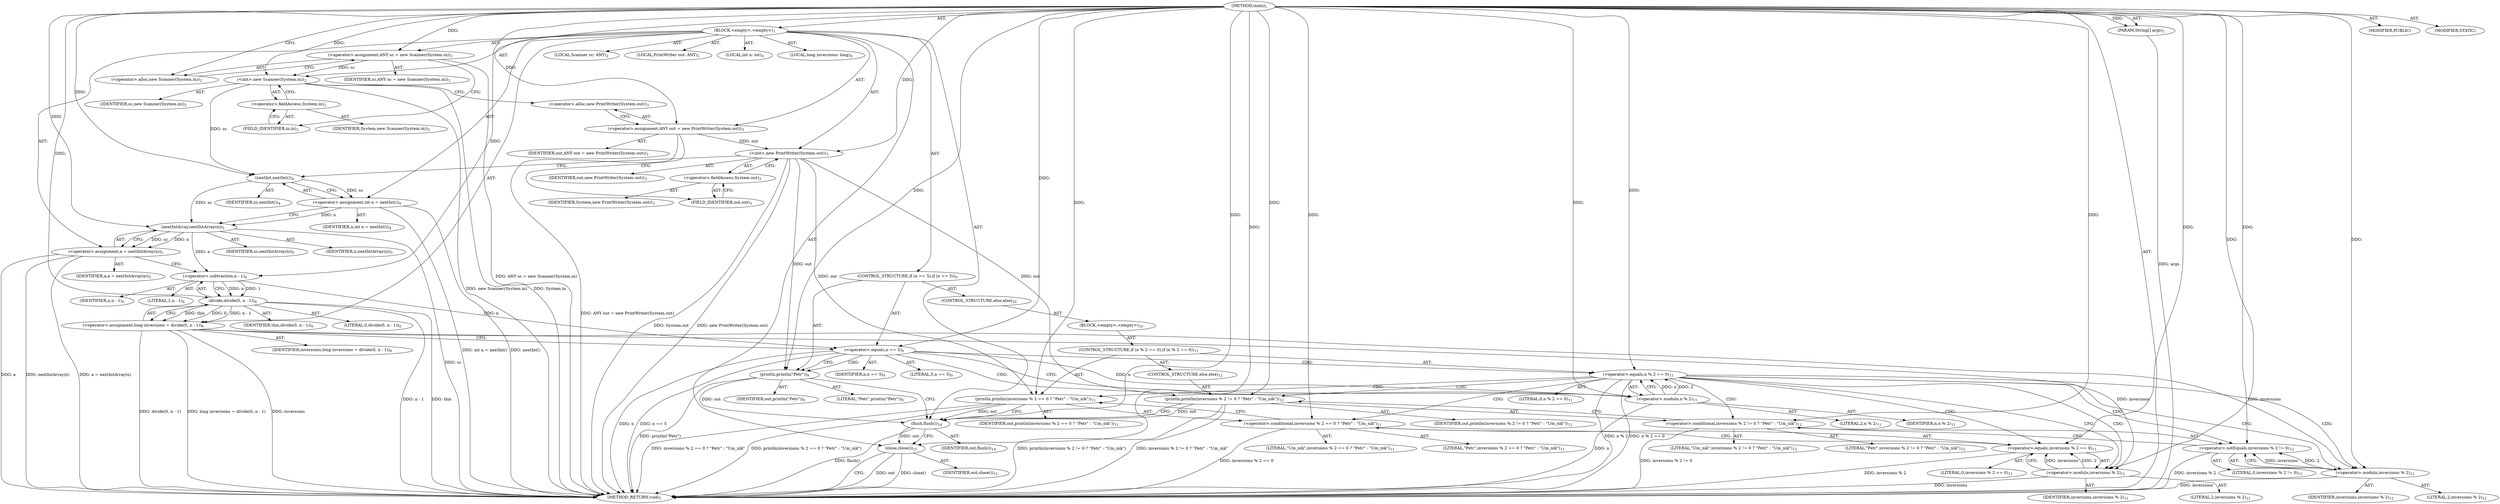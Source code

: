 digraph "main" {  
"21" [label = <(METHOD,main)<SUB>1</SUB>> ]
"22" [label = <(PARAM,String[] args)<SUB>1</SUB>> ]
"23" [label = <(BLOCK,&lt;empty&gt;,&lt;empty&gt;)<SUB>1</SUB>> ]
"4" [label = <(LOCAL,Scanner sc: ANY)<SUB>2</SUB>> ]
"24" [label = <(&lt;operator&gt;.assignment,ANY sc = new Scanner(System.in))<SUB>2</SUB>> ]
"25" [label = <(IDENTIFIER,sc,ANY sc = new Scanner(System.in))<SUB>2</SUB>> ]
"26" [label = <(&lt;operator&gt;.alloc,new Scanner(System.in))<SUB>2</SUB>> ]
"27" [label = <(&lt;init&gt;,new Scanner(System.in))<SUB>2</SUB>> ]
"3" [label = <(IDENTIFIER,sc,new Scanner(System.in))<SUB>2</SUB>> ]
"28" [label = <(&lt;operator&gt;.fieldAccess,System.in)<SUB>2</SUB>> ]
"29" [label = <(IDENTIFIER,System,new Scanner(System.in))<SUB>2</SUB>> ]
"30" [label = <(FIELD_IDENTIFIER,in,in)<SUB>2</SUB>> ]
"6" [label = <(LOCAL,PrintWriter out: ANY)<SUB>3</SUB>> ]
"31" [label = <(&lt;operator&gt;.assignment,ANY out = new PrintWriter(System.out))<SUB>3</SUB>> ]
"32" [label = <(IDENTIFIER,out,ANY out = new PrintWriter(System.out))<SUB>3</SUB>> ]
"33" [label = <(&lt;operator&gt;.alloc,new PrintWriter(System.out))<SUB>3</SUB>> ]
"34" [label = <(&lt;init&gt;,new PrintWriter(System.out))<SUB>3</SUB>> ]
"5" [label = <(IDENTIFIER,out,new PrintWriter(System.out))<SUB>3</SUB>> ]
"35" [label = <(&lt;operator&gt;.fieldAccess,System.out)<SUB>3</SUB>> ]
"36" [label = <(IDENTIFIER,System,new PrintWriter(System.out))<SUB>3</SUB>> ]
"37" [label = <(FIELD_IDENTIFIER,out,out)<SUB>3</SUB>> ]
"38" [label = <(LOCAL,int n: int)<SUB>4</SUB>> ]
"39" [label = <(&lt;operator&gt;.assignment,int n = nextInt())<SUB>4</SUB>> ]
"40" [label = <(IDENTIFIER,n,int n = nextInt())<SUB>4</SUB>> ]
"41" [label = <(nextInt,nextInt())<SUB>4</SUB>> ]
"42" [label = <(IDENTIFIER,sc,nextInt())<SUB>4</SUB>> ]
"43" [label = <(&lt;operator&gt;.assignment,a = nextIntArray(n))<SUB>5</SUB>> ]
"44" [label = <(IDENTIFIER,a,a = nextIntArray(n))<SUB>5</SUB>> ]
"45" [label = <(nextIntArray,nextIntArray(n))<SUB>5</SUB>> ]
"46" [label = <(IDENTIFIER,sc,nextIntArray(n))<SUB>5</SUB>> ]
"47" [label = <(IDENTIFIER,n,nextIntArray(n))<SUB>5</SUB>> ]
"48" [label = <(LOCAL,long inversions: long)<SUB>6</SUB>> ]
"49" [label = <(&lt;operator&gt;.assignment,long inversions = divide(0, n - 1))<SUB>6</SUB>> ]
"50" [label = <(IDENTIFIER,inversions,long inversions = divide(0, n - 1))<SUB>6</SUB>> ]
"51" [label = <(divide,divide(0, n - 1))<SUB>6</SUB>> ]
"52" [label = <(IDENTIFIER,this,divide(0, n - 1))<SUB>6</SUB>> ]
"53" [label = <(LITERAL,0,divide(0, n - 1))<SUB>6</SUB>> ]
"54" [label = <(&lt;operator&gt;.subtraction,n - 1)<SUB>6</SUB>> ]
"55" [label = <(IDENTIFIER,n,n - 1)<SUB>6</SUB>> ]
"56" [label = <(LITERAL,1,n - 1)<SUB>6</SUB>> ]
"57" [label = <(CONTROL_STRUCTURE,if (n == 5),if (n == 5))<SUB>9</SUB>> ]
"58" [label = <(&lt;operator&gt;.equals,n == 5)<SUB>9</SUB>> ]
"59" [label = <(IDENTIFIER,n,n == 5)<SUB>9</SUB>> ]
"60" [label = <(LITERAL,5,n == 5)<SUB>9</SUB>> ]
"61" [label = <(println,println(&quot;Petr&quot;))<SUB>9</SUB>> ]
"62" [label = <(IDENTIFIER,out,println(&quot;Petr&quot;))<SUB>9</SUB>> ]
"63" [label = <(LITERAL,&quot;Petr&quot;,println(&quot;Petr&quot;))<SUB>9</SUB>> ]
"64" [label = <(CONTROL_STRUCTURE,else,else)<SUB>10</SUB>> ]
"65" [label = <(BLOCK,&lt;empty&gt;,&lt;empty&gt;)<SUB>10</SUB>> ]
"66" [label = <(CONTROL_STRUCTURE,if (n % 2 == 0),if (n % 2 == 0))<SUB>11</SUB>> ]
"67" [label = <(&lt;operator&gt;.equals,n % 2 == 0)<SUB>11</SUB>> ]
"68" [label = <(&lt;operator&gt;.modulo,n % 2)<SUB>11</SUB>> ]
"69" [label = <(IDENTIFIER,n,n % 2)<SUB>11</SUB>> ]
"70" [label = <(LITERAL,2,n % 2)<SUB>11</SUB>> ]
"71" [label = <(LITERAL,0,n % 2 == 0)<SUB>11</SUB>> ]
"72" [label = <(println,println(inversions % 2 == 0 ? &quot;Petr&quot; : &quot;Um_nik&quot;))<SUB>11</SUB>> ]
"73" [label = <(IDENTIFIER,out,println(inversions % 2 == 0 ? &quot;Petr&quot; : &quot;Um_nik&quot;))<SUB>11</SUB>> ]
"74" [label = <(&lt;operator&gt;.conditional,inversions % 2 == 0 ? &quot;Petr&quot; : &quot;Um_nik&quot;)<SUB>11</SUB>> ]
"75" [label = <(&lt;operator&gt;.equals,inversions % 2 == 0)<SUB>11</SUB>> ]
"76" [label = <(&lt;operator&gt;.modulo,inversions % 2)<SUB>11</SUB>> ]
"77" [label = <(IDENTIFIER,inversions,inversions % 2)<SUB>11</SUB>> ]
"78" [label = <(LITERAL,2,inversions % 2)<SUB>11</SUB>> ]
"79" [label = <(LITERAL,0,inversions % 2 == 0)<SUB>11</SUB>> ]
"80" [label = <(LITERAL,&quot;Petr&quot;,inversions % 2 == 0 ? &quot;Petr&quot; : &quot;Um_nik&quot;)<SUB>11</SUB>> ]
"81" [label = <(LITERAL,&quot;Um_nik&quot;,inversions % 2 == 0 ? &quot;Petr&quot; : &quot;Um_nik&quot;)<SUB>11</SUB>> ]
"82" [label = <(CONTROL_STRUCTURE,else,else)<SUB>12</SUB>> ]
"83" [label = <(println,println(inversions % 2 != 0 ? &quot;Petr&quot; : &quot;Um_nik&quot;))<SUB>12</SUB>> ]
"84" [label = <(IDENTIFIER,out,println(inversions % 2 != 0 ? &quot;Petr&quot; : &quot;Um_nik&quot;))<SUB>12</SUB>> ]
"85" [label = <(&lt;operator&gt;.conditional,inversions % 2 != 0 ? &quot;Petr&quot; : &quot;Um_nik&quot;)<SUB>12</SUB>> ]
"86" [label = <(&lt;operator&gt;.notEquals,inversions % 2 != 0)<SUB>12</SUB>> ]
"87" [label = <(&lt;operator&gt;.modulo,inversions % 2)<SUB>12</SUB>> ]
"88" [label = <(IDENTIFIER,inversions,inversions % 2)<SUB>12</SUB>> ]
"89" [label = <(LITERAL,2,inversions % 2)<SUB>12</SUB>> ]
"90" [label = <(LITERAL,0,inversions % 2 != 0)<SUB>12</SUB>> ]
"91" [label = <(LITERAL,&quot;Petr&quot;,inversions % 2 != 0 ? &quot;Petr&quot; : &quot;Um_nik&quot;)<SUB>12</SUB>> ]
"92" [label = <(LITERAL,&quot;Um_nik&quot;,inversions % 2 != 0 ? &quot;Petr&quot; : &quot;Um_nik&quot;)<SUB>12</SUB>> ]
"93" [label = <(flush,flush())<SUB>14</SUB>> ]
"94" [label = <(IDENTIFIER,out,flush())<SUB>14</SUB>> ]
"95" [label = <(close,close())<SUB>15</SUB>> ]
"96" [label = <(IDENTIFIER,out,close())<SUB>15</SUB>> ]
"97" [label = <(MODIFIER,PUBLIC)> ]
"98" [label = <(MODIFIER,STATIC)> ]
"99" [label = <(METHOD_RETURN,void)<SUB>1</SUB>> ]
  "21" -> "22"  [ label = "AST: "] 
  "21" -> "23"  [ label = "AST: "] 
  "21" -> "97"  [ label = "AST: "] 
  "21" -> "98"  [ label = "AST: "] 
  "21" -> "99"  [ label = "AST: "] 
  "23" -> "4"  [ label = "AST: "] 
  "23" -> "24"  [ label = "AST: "] 
  "23" -> "27"  [ label = "AST: "] 
  "23" -> "6"  [ label = "AST: "] 
  "23" -> "31"  [ label = "AST: "] 
  "23" -> "34"  [ label = "AST: "] 
  "23" -> "38"  [ label = "AST: "] 
  "23" -> "39"  [ label = "AST: "] 
  "23" -> "43"  [ label = "AST: "] 
  "23" -> "48"  [ label = "AST: "] 
  "23" -> "49"  [ label = "AST: "] 
  "23" -> "57"  [ label = "AST: "] 
  "23" -> "93"  [ label = "AST: "] 
  "23" -> "95"  [ label = "AST: "] 
  "24" -> "25"  [ label = "AST: "] 
  "24" -> "26"  [ label = "AST: "] 
  "27" -> "3"  [ label = "AST: "] 
  "27" -> "28"  [ label = "AST: "] 
  "28" -> "29"  [ label = "AST: "] 
  "28" -> "30"  [ label = "AST: "] 
  "31" -> "32"  [ label = "AST: "] 
  "31" -> "33"  [ label = "AST: "] 
  "34" -> "5"  [ label = "AST: "] 
  "34" -> "35"  [ label = "AST: "] 
  "35" -> "36"  [ label = "AST: "] 
  "35" -> "37"  [ label = "AST: "] 
  "39" -> "40"  [ label = "AST: "] 
  "39" -> "41"  [ label = "AST: "] 
  "41" -> "42"  [ label = "AST: "] 
  "43" -> "44"  [ label = "AST: "] 
  "43" -> "45"  [ label = "AST: "] 
  "45" -> "46"  [ label = "AST: "] 
  "45" -> "47"  [ label = "AST: "] 
  "49" -> "50"  [ label = "AST: "] 
  "49" -> "51"  [ label = "AST: "] 
  "51" -> "52"  [ label = "AST: "] 
  "51" -> "53"  [ label = "AST: "] 
  "51" -> "54"  [ label = "AST: "] 
  "54" -> "55"  [ label = "AST: "] 
  "54" -> "56"  [ label = "AST: "] 
  "57" -> "58"  [ label = "AST: "] 
  "57" -> "61"  [ label = "AST: "] 
  "57" -> "64"  [ label = "AST: "] 
  "58" -> "59"  [ label = "AST: "] 
  "58" -> "60"  [ label = "AST: "] 
  "61" -> "62"  [ label = "AST: "] 
  "61" -> "63"  [ label = "AST: "] 
  "64" -> "65"  [ label = "AST: "] 
  "65" -> "66"  [ label = "AST: "] 
  "66" -> "67"  [ label = "AST: "] 
  "66" -> "72"  [ label = "AST: "] 
  "66" -> "82"  [ label = "AST: "] 
  "67" -> "68"  [ label = "AST: "] 
  "67" -> "71"  [ label = "AST: "] 
  "68" -> "69"  [ label = "AST: "] 
  "68" -> "70"  [ label = "AST: "] 
  "72" -> "73"  [ label = "AST: "] 
  "72" -> "74"  [ label = "AST: "] 
  "74" -> "75"  [ label = "AST: "] 
  "74" -> "80"  [ label = "AST: "] 
  "74" -> "81"  [ label = "AST: "] 
  "75" -> "76"  [ label = "AST: "] 
  "75" -> "79"  [ label = "AST: "] 
  "76" -> "77"  [ label = "AST: "] 
  "76" -> "78"  [ label = "AST: "] 
  "82" -> "83"  [ label = "AST: "] 
  "83" -> "84"  [ label = "AST: "] 
  "83" -> "85"  [ label = "AST: "] 
  "85" -> "86"  [ label = "AST: "] 
  "85" -> "91"  [ label = "AST: "] 
  "85" -> "92"  [ label = "AST: "] 
  "86" -> "87"  [ label = "AST: "] 
  "86" -> "90"  [ label = "AST: "] 
  "87" -> "88"  [ label = "AST: "] 
  "87" -> "89"  [ label = "AST: "] 
  "93" -> "94"  [ label = "AST: "] 
  "95" -> "96"  [ label = "AST: "] 
  "24" -> "30"  [ label = "CFG: "] 
  "27" -> "33"  [ label = "CFG: "] 
  "31" -> "37"  [ label = "CFG: "] 
  "34" -> "41"  [ label = "CFG: "] 
  "39" -> "45"  [ label = "CFG: "] 
  "43" -> "54"  [ label = "CFG: "] 
  "49" -> "58"  [ label = "CFG: "] 
  "93" -> "95"  [ label = "CFG: "] 
  "95" -> "99"  [ label = "CFG: "] 
  "26" -> "24"  [ label = "CFG: "] 
  "28" -> "27"  [ label = "CFG: "] 
  "33" -> "31"  [ label = "CFG: "] 
  "35" -> "34"  [ label = "CFG: "] 
  "41" -> "39"  [ label = "CFG: "] 
  "45" -> "43"  [ label = "CFG: "] 
  "51" -> "49"  [ label = "CFG: "] 
  "58" -> "61"  [ label = "CFG: "] 
  "58" -> "68"  [ label = "CFG: "] 
  "61" -> "93"  [ label = "CFG: "] 
  "30" -> "28"  [ label = "CFG: "] 
  "37" -> "35"  [ label = "CFG: "] 
  "54" -> "51"  [ label = "CFG: "] 
  "67" -> "76"  [ label = "CFG: "] 
  "67" -> "87"  [ label = "CFG: "] 
  "72" -> "93"  [ label = "CFG: "] 
  "68" -> "67"  [ label = "CFG: "] 
  "74" -> "72"  [ label = "CFG: "] 
  "83" -> "93"  [ label = "CFG: "] 
  "75" -> "74"  [ label = "CFG: "] 
  "85" -> "83"  [ label = "CFG: "] 
  "76" -> "75"  [ label = "CFG: "] 
  "86" -> "85"  [ label = "CFG: "] 
  "87" -> "86"  [ label = "CFG: "] 
  "21" -> "26"  [ label = "CFG: "] 
  "22" -> "99"  [ label = "DDG: args"] 
  "24" -> "99"  [ label = "DDG: ANY sc = new Scanner(System.in)"] 
  "27" -> "99"  [ label = "DDG: System.in"] 
  "27" -> "99"  [ label = "DDG: new Scanner(System.in)"] 
  "31" -> "99"  [ label = "DDG: ANY out = new PrintWriter(System.out)"] 
  "34" -> "99"  [ label = "DDG: System.out"] 
  "34" -> "99"  [ label = "DDG: new PrintWriter(System.out)"] 
  "39" -> "99"  [ label = "DDG: nextInt()"] 
  "39" -> "99"  [ label = "DDG: int n = nextInt()"] 
  "45" -> "99"  [ label = "DDG: sc"] 
  "43" -> "99"  [ label = "DDG: nextIntArray(n)"] 
  "43" -> "99"  [ label = "DDG: a = nextIntArray(n)"] 
  "49" -> "99"  [ label = "DDG: inversions"] 
  "51" -> "99"  [ label = "DDG: n - 1"] 
  "49" -> "99"  [ label = "DDG: divide(0, n - 1)"] 
  "49" -> "99"  [ label = "DDG: long inversions = divide(0, n - 1)"] 
  "58" -> "99"  [ label = "DDG: n"] 
  "58" -> "99"  [ label = "DDG: n == 5"] 
  "68" -> "99"  [ label = "DDG: n"] 
  "67" -> "99"  [ label = "DDG: n % 2"] 
  "67" -> "99"  [ label = "DDG: n % 2 == 0"] 
  "87" -> "99"  [ label = "DDG: inversions"] 
  "86" -> "99"  [ label = "DDG: inversions % 2"] 
  "85" -> "99"  [ label = "DDG: inversions % 2 != 0"] 
  "83" -> "99"  [ label = "DDG: inversions % 2 != 0 ? &quot;Petr&quot; : &quot;Um_nik&quot;"] 
  "83" -> "99"  [ label = "DDG: println(inversions % 2 != 0 ? &quot;Petr&quot; : &quot;Um_nik&quot;)"] 
  "76" -> "99"  [ label = "DDG: inversions"] 
  "75" -> "99"  [ label = "DDG: inversions % 2"] 
  "74" -> "99"  [ label = "DDG: inversions % 2 == 0"] 
  "72" -> "99"  [ label = "DDG: inversions % 2 == 0 ? &quot;Petr&quot; : &quot;Um_nik&quot;"] 
  "72" -> "99"  [ label = "DDG: println(inversions % 2 == 0 ? &quot;Petr&quot; : &quot;Um_nik&quot;)"] 
  "61" -> "99"  [ label = "DDG: println(&quot;Petr&quot;)"] 
  "93" -> "99"  [ label = "DDG: flush()"] 
  "95" -> "99"  [ label = "DDG: out"] 
  "95" -> "99"  [ label = "DDG: close()"] 
  "51" -> "99"  [ label = "DDG: this"] 
  "43" -> "99"  [ label = "DDG: a"] 
  "21" -> "22"  [ label = "DDG: "] 
  "21" -> "24"  [ label = "DDG: "] 
  "21" -> "31"  [ label = "DDG: "] 
  "41" -> "39"  [ label = "DDG: sc"] 
  "45" -> "43"  [ label = "DDG: sc"] 
  "45" -> "43"  [ label = "DDG: n"] 
  "51" -> "49"  [ label = "DDG: this"] 
  "51" -> "49"  [ label = "DDG: 0"] 
  "51" -> "49"  [ label = "DDG: n - 1"] 
  "24" -> "27"  [ label = "DDG: sc"] 
  "21" -> "27"  [ label = "DDG: "] 
  "31" -> "34"  [ label = "DDG: out"] 
  "21" -> "34"  [ label = "DDG: "] 
  "83" -> "93"  [ label = "DDG: out"] 
  "72" -> "93"  [ label = "DDG: out"] 
  "61" -> "93"  [ label = "DDG: out"] 
  "21" -> "93"  [ label = "DDG: "] 
  "93" -> "95"  [ label = "DDG: out"] 
  "21" -> "95"  [ label = "DDG: "] 
  "27" -> "41"  [ label = "DDG: sc"] 
  "21" -> "41"  [ label = "DDG: "] 
  "41" -> "45"  [ label = "DDG: sc"] 
  "21" -> "45"  [ label = "DDG: "] 
  "39" -> "45"  [ label = "DDG: n"] 
  "21" -> "51"  [ label = "DDG: "] 
  "54" -> "51"  [ label = "DDG: n"] 
  "54" -> "51"  [ label = "DDG: 1"] 
  "54" -> "58"  [ label = "DDG: n"] 
  "21" -> "58"  [ label = "DDG: "] 
  "34" -> "61"  [ label = "DDG: out"] 
  "21" -> "61"  [ label = "DDG: "] 
  "45" -> "54"  [ label = "DDG: n"] 
  "21" -> "54"  [ label = "DDG: "] 
  "68" -> "67"  [ label = "DDG: n"] 
  "68" -> "67"  [ label = "DDG: 2"] 
  "21" -> "67"  [ label = "DDG: "] 
  "34" -> "72"  [ label = "DDG: out"] 
  "21" -> "72"  [ label = "DDG: "] 
  "58" -> "68"  [ label = "DDG: n"] 
  "21" -> "68"  [ label = "DDG: "] 
  "21" -> "74"  [ label = "DDG: "] 
  "34" -> "83"  [ label = "DDG: out"] 
  "21" -> "83"  [ label = "DDG: "] 
  "76" -> "75"  [ label = "DDG: inversions"] 
  "76" -> "75"  [ label = "DDG: 2"] 
  "21" -> "75"  [ label = "DDG: "] 
  "21" -> "85"  [ label = "DDG: "] 
  "49" -> "76"  [ label = "DDG: inversions"] 
  "21" -> "76"  [ label = "DDG: "] 
  "87" -> "86"  [ label = "DDG: inversions"] 
  "87" -> "86"  [ label = "DDG: 2"] 
  "21" -> "86"  [ label = "DDG: "] 
  "49" -> "87"  [ label = "DDG: inversions"] 
  "21" -> "87"  [ label = "DDG: "] 
  "58" -> "68"  [ label = "CDG: "] 
  "58" -> "61"  [ label = "CDG: "] 
  "58" -> "67"  [ label = "CDG: "] 
  "67" -> "83"  [ label = "CDG: "] 
  "67" -> "75"  [ label = "CDG: "] 
  "67" -> "85"  [ label = "CDG: "] 
  "67" -> "72"  [ label = "CDG: "] 
  "67" -> "74"  [ label = "CDG: "] 
  "67" -> "76"  [ label = "CDG: "] 
  "67" -> "87"  [ label = "CDG: "] 
  "67" -> "86"  [ label = "CDG: "] 
}
